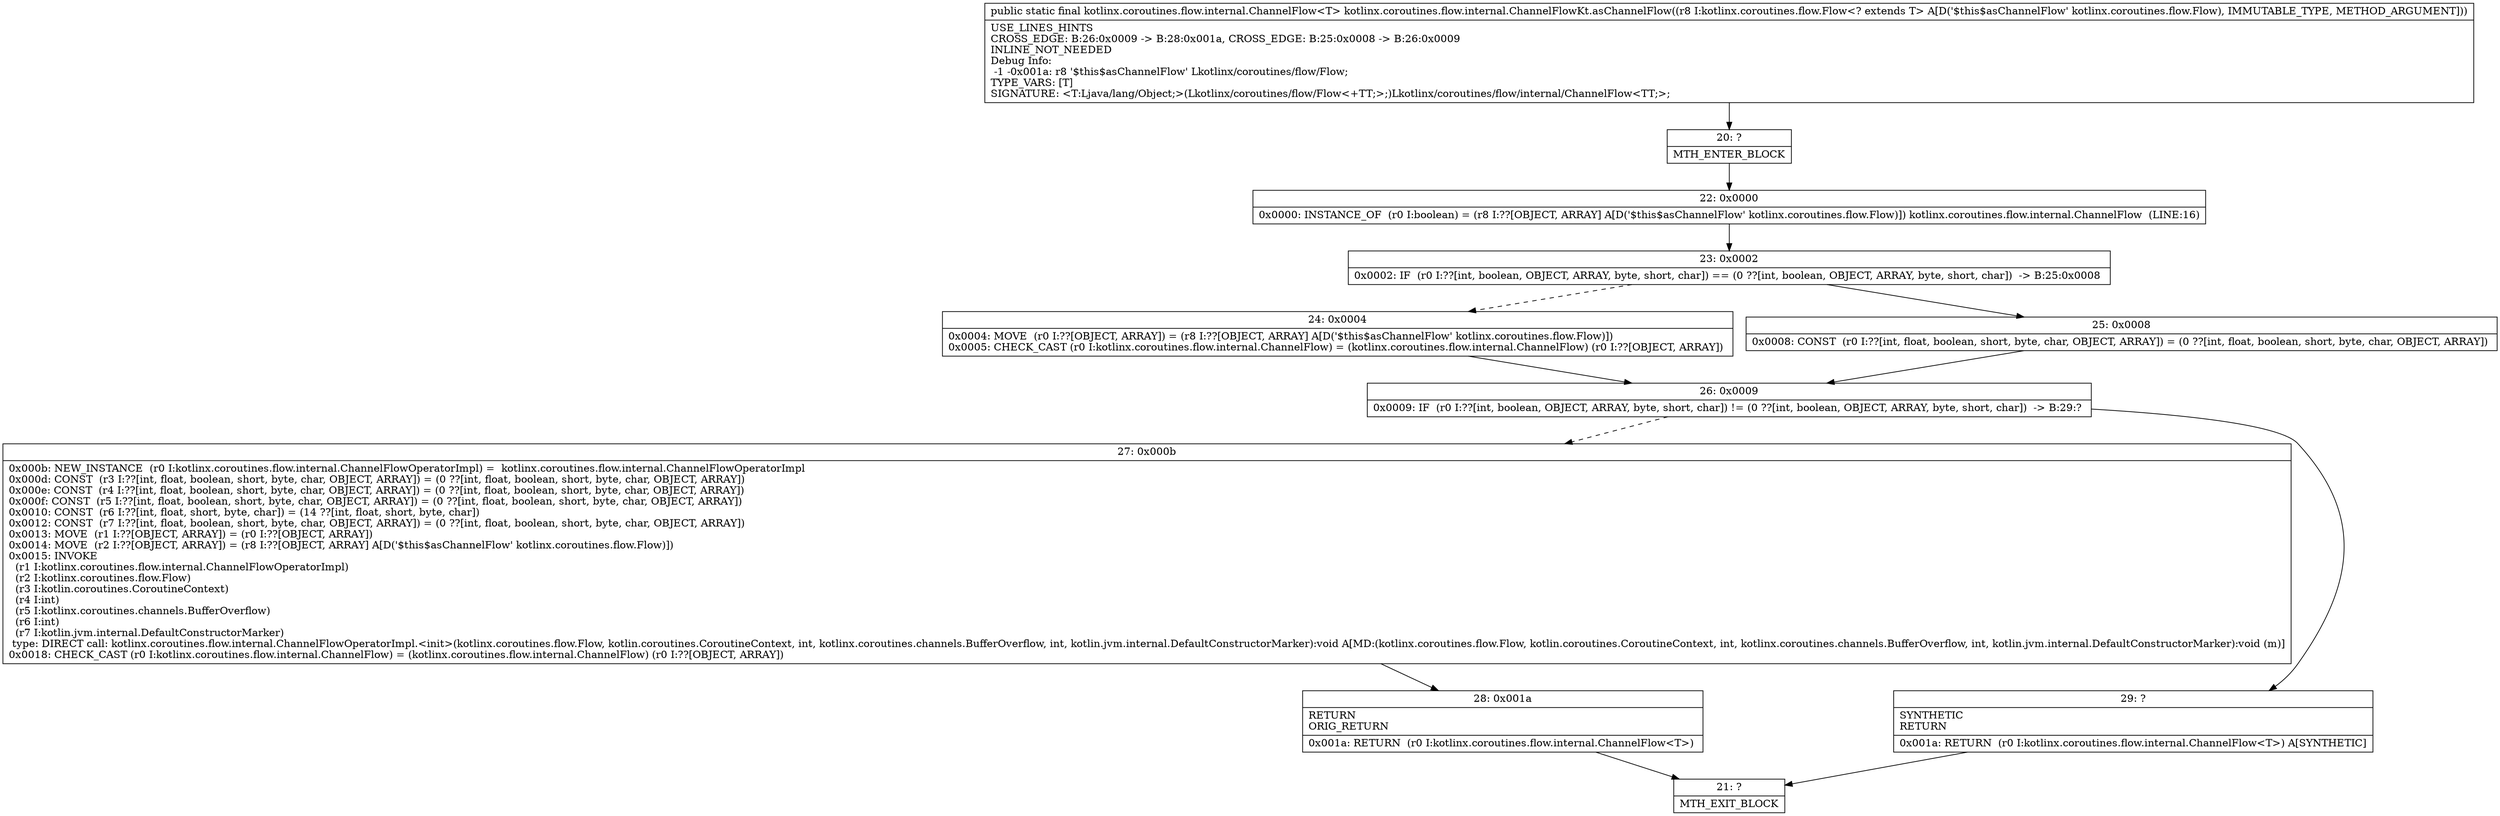 digraph "CFG forkotlinx.coroutines.flow.internal.ChannelFlowKt.asChannelFlow(Lkotlinx\/coroutines\/flow\/Flow;)Lkotlinx\/coroutines\/flow\/internal\/ChannelFlow;" {
Node_20 [shape=record,label="{20\:\ ?|MTH_ENTER_BLOCK\l}"];
Node_22 [shape=record,label="{22\:\ 0x0000|0x0000: INSTANCE_OF  (r0 I:boolean) = (r8 I:??[OBJECT, ARRAY] A[D('$this$asChannelFlow' kotlinx.coroutines.flow.Flow)]) kotlinx.coroutines.flow.internal.ChannelFlow  (LINE:16)\l}"];
Node_23 [shape=record,label="{23\:\ 0x0002|0x0002: IF  (r0 I:??[int, boolean, OBJECT, ARRAY, byte, short, char]) == (0 ??[int, boolean, OBJECT, ARRAY, byte, short, char])  \-\> B:25:0x0008 \l}"];
Node_24 [shape=record,label="{24\:\ 0x0004|0x0004: MOVE  (r0 I:??[OBJECT, ARRAY]) = (r8 I:??[OBJECT, ARRAY] A[D('$this$asChannelFlow' kotlinx.coroutines.flow.Flow)]) \l0x0005: CHECK_CAST (r0 I:kotlinx.coroutines.flow.internal.ChannelFlow) = (kotlinx.coroutines.flow.internal.ChannelFlow) (r0 I:??[OBJECT, ARRAY]) \l}"];
Node_26 [shape=record,label="{26\:\ 0x0009|0x0009: IF  (r0 I:??[int, boolean, OBJECT, ARRAY, byte, short, char]) != (0 ??[int, boolean, OBJECT, ARRAY, byte, short, char])  \-\> B:29:? \l}"];
Node_27 [shape=record,label="{27\:\ 0x000b|0x000b: NEW_INSTANCE  (r0 I:kotlinx.coroutines.flow.internal.ChannelFlowOperatorImpl) =  kotlinx.coroutines.flow.internal.ChannelFlowOperatorImpl \l0x000d: CONST  (r3 I:??[int, float, boolean, short, byte, char, OBJECT, ARRAY]) = (0 ??[int, float, boolean, short, byte, char, OBJECT, ARRAY]) \l0x000e: CONST  (r4 I:??[int, float, boolean, short, byte, char, OBJECT, ARRAY]) = (0 ??[int, float, boolean, short, byte, char, OBJECT, ARRAY]) \l0x000f: CONST  (r5 I:??[int, float, boolean, short, byte, char, OBJECT, ARRAY]) = (0 ??[int, float, boolean, short, byte, char, OBJECT, ARRAY]) \l0x0010: CONST  (r6 I:??[int, float, short, byte, char]) = (14 ??[int, float, short, byte, char]) \l0x0012: CONST  (r7 I:??[int, float, boolean, short, byte, char, OBJECT, ARRAY]) = (0 ??[int, float, boolean, short, byte, char, OBJECT, ARRAY]) \l0x0013: MOVE  (r1 I:??[OBJECT, ARRAY]) = (r0 I:??[OBJECT, ARRAY]) \l0x0014: MOVE  (r2 I:??[OBJECT, ARRAY]) = (r8 I:??[OBJECT, ARRAY] A[D('$this$asChannelFlow' kotlinx.coroutines.flow.Flow)]) \l0x0015: INVOKE  \l  (r1 I:kotlinx.coroutines.flow.internal.ChannelFlowOperatorImpl)\l  (r2 I:kotlinx.coroutines.flow.Flow)\l  (r3 I:kotlin.coroutines.CoroutineContext)\l  (r4 I:int)\l  (r5 I:kotlinx.coroutines.channels.BufferOverflow)\l  (r6 I:int)\l  (r7 I:kotlin.jvm.internal.DefaultConstructorMarker)\l type: DIRECT call: kotlinx.coroutines.flow.internal.ChannelFlowOperatorImpl.\<init\>(kotlinx.coroutines.flow.Flow, kotlin.coroutines.CoroutineContext, int, kotlinx.coroutines.channels.BufferOverflow, int, kotlin.jvm.internal.DefaultConstructorMarker):void A[MD:(kotlinx.coroutines.flow.Flow, kotlin.coroutines.CoroutineContext, int, kotlinx.coroutines.channels.BufferOverflow, int, kotlin.jvm.internal.DefaultConstructorMarker):void (m)]\l0x0018: CHECK_CAST (r0 I:kotlinx.coroutines.flow.internal.ChannelFlow) = (kotlinx.coroutines.flow.internal.ChannelFlow) (r0 I:??[OBJECT, ARRAY]) \l}"];
Node_28 [shape=record,label="{28\:\ 0x001a|RETURN\lORIG_RETURN\l|0x001a: RETURN  (r0 I:kotlinx.coroutines.flow.internal.ChannelFlow\<T\>) \l}"];
Node_21 [shape=record,label="{21\:\ ?|MTH_EXIT_BLOCK\l}"];
Node_29 [shape=record,label="{29\:\ ?|SYNTHETIC\lRETURN\l|0x001a: RETURN  (r0 I:kotlinx.coroutines.flow.internal.ChannelFlow\<T\>) A[SYNTHETIC]\l}"];
Node_25 [shape=record,label="{25\:\ 0x0008|0x0008: CONST  (r0 I:??[int, float, boolean, short, byte, char, OBJECT, ARRAY]) = (0 ??[int, float, boolean, short, byte, char, OBJECT, ARRAY]) \l}"];
MethodNode[shape=record,label="{public static final kotlinx.coroutines.flow.internal.ChannelFlow\<T\> kotlinx.coroutines.flow.internal.ChannelFlowKt.asChannelFlow((r8 I:kotlinx.coroutines.flow.Flow\<? extends T\> A[D('$this$asChannelFlow' kotlinx.coroutines.flow.Flow), IMMUTABLE_TYPE, METHOD_ARGUMENT]))  | USE_LINES_HINTS\lCROSS_EDGE: B:26:0x0009 \-\> B:28:0x001a, CROSS_EDGE: B:25:0x0008 \-\> B:26:0x0009\lINLINE_NOT_NEEDED\lDebug Info:\l  \-1 \-0x001a: r8 '$this$asChannelFlow' Lkotlinx\/coroutines\/flow\/Flow;\lTYPE_VARS: [T]\lSIGNATURE: \<T:Ljava\/lang\/Object;\>(Lkotlinx\/coroutines\/flow\/Flow\<+TT;\>;)Lkotlinx\/coroutines\/flow\/internal\/ChannelFlow\<TT;\>;\l}"];
MethodNode -> Node_20;Node_20 -> Node_22;
Node_22 -> Node_23;
Node_23 -> Node_24[style=dashed];
Node_23 -> Node_25;
Node_24 -> Node_26;
Node_26 -> Node_27[style=dashed];
Node_26 -> Node_29;
Node_27 -> Node_28;
Node_28 -> Node_21;
Node_29 -> Node_21;
Node_25 -> Node_26;
}

